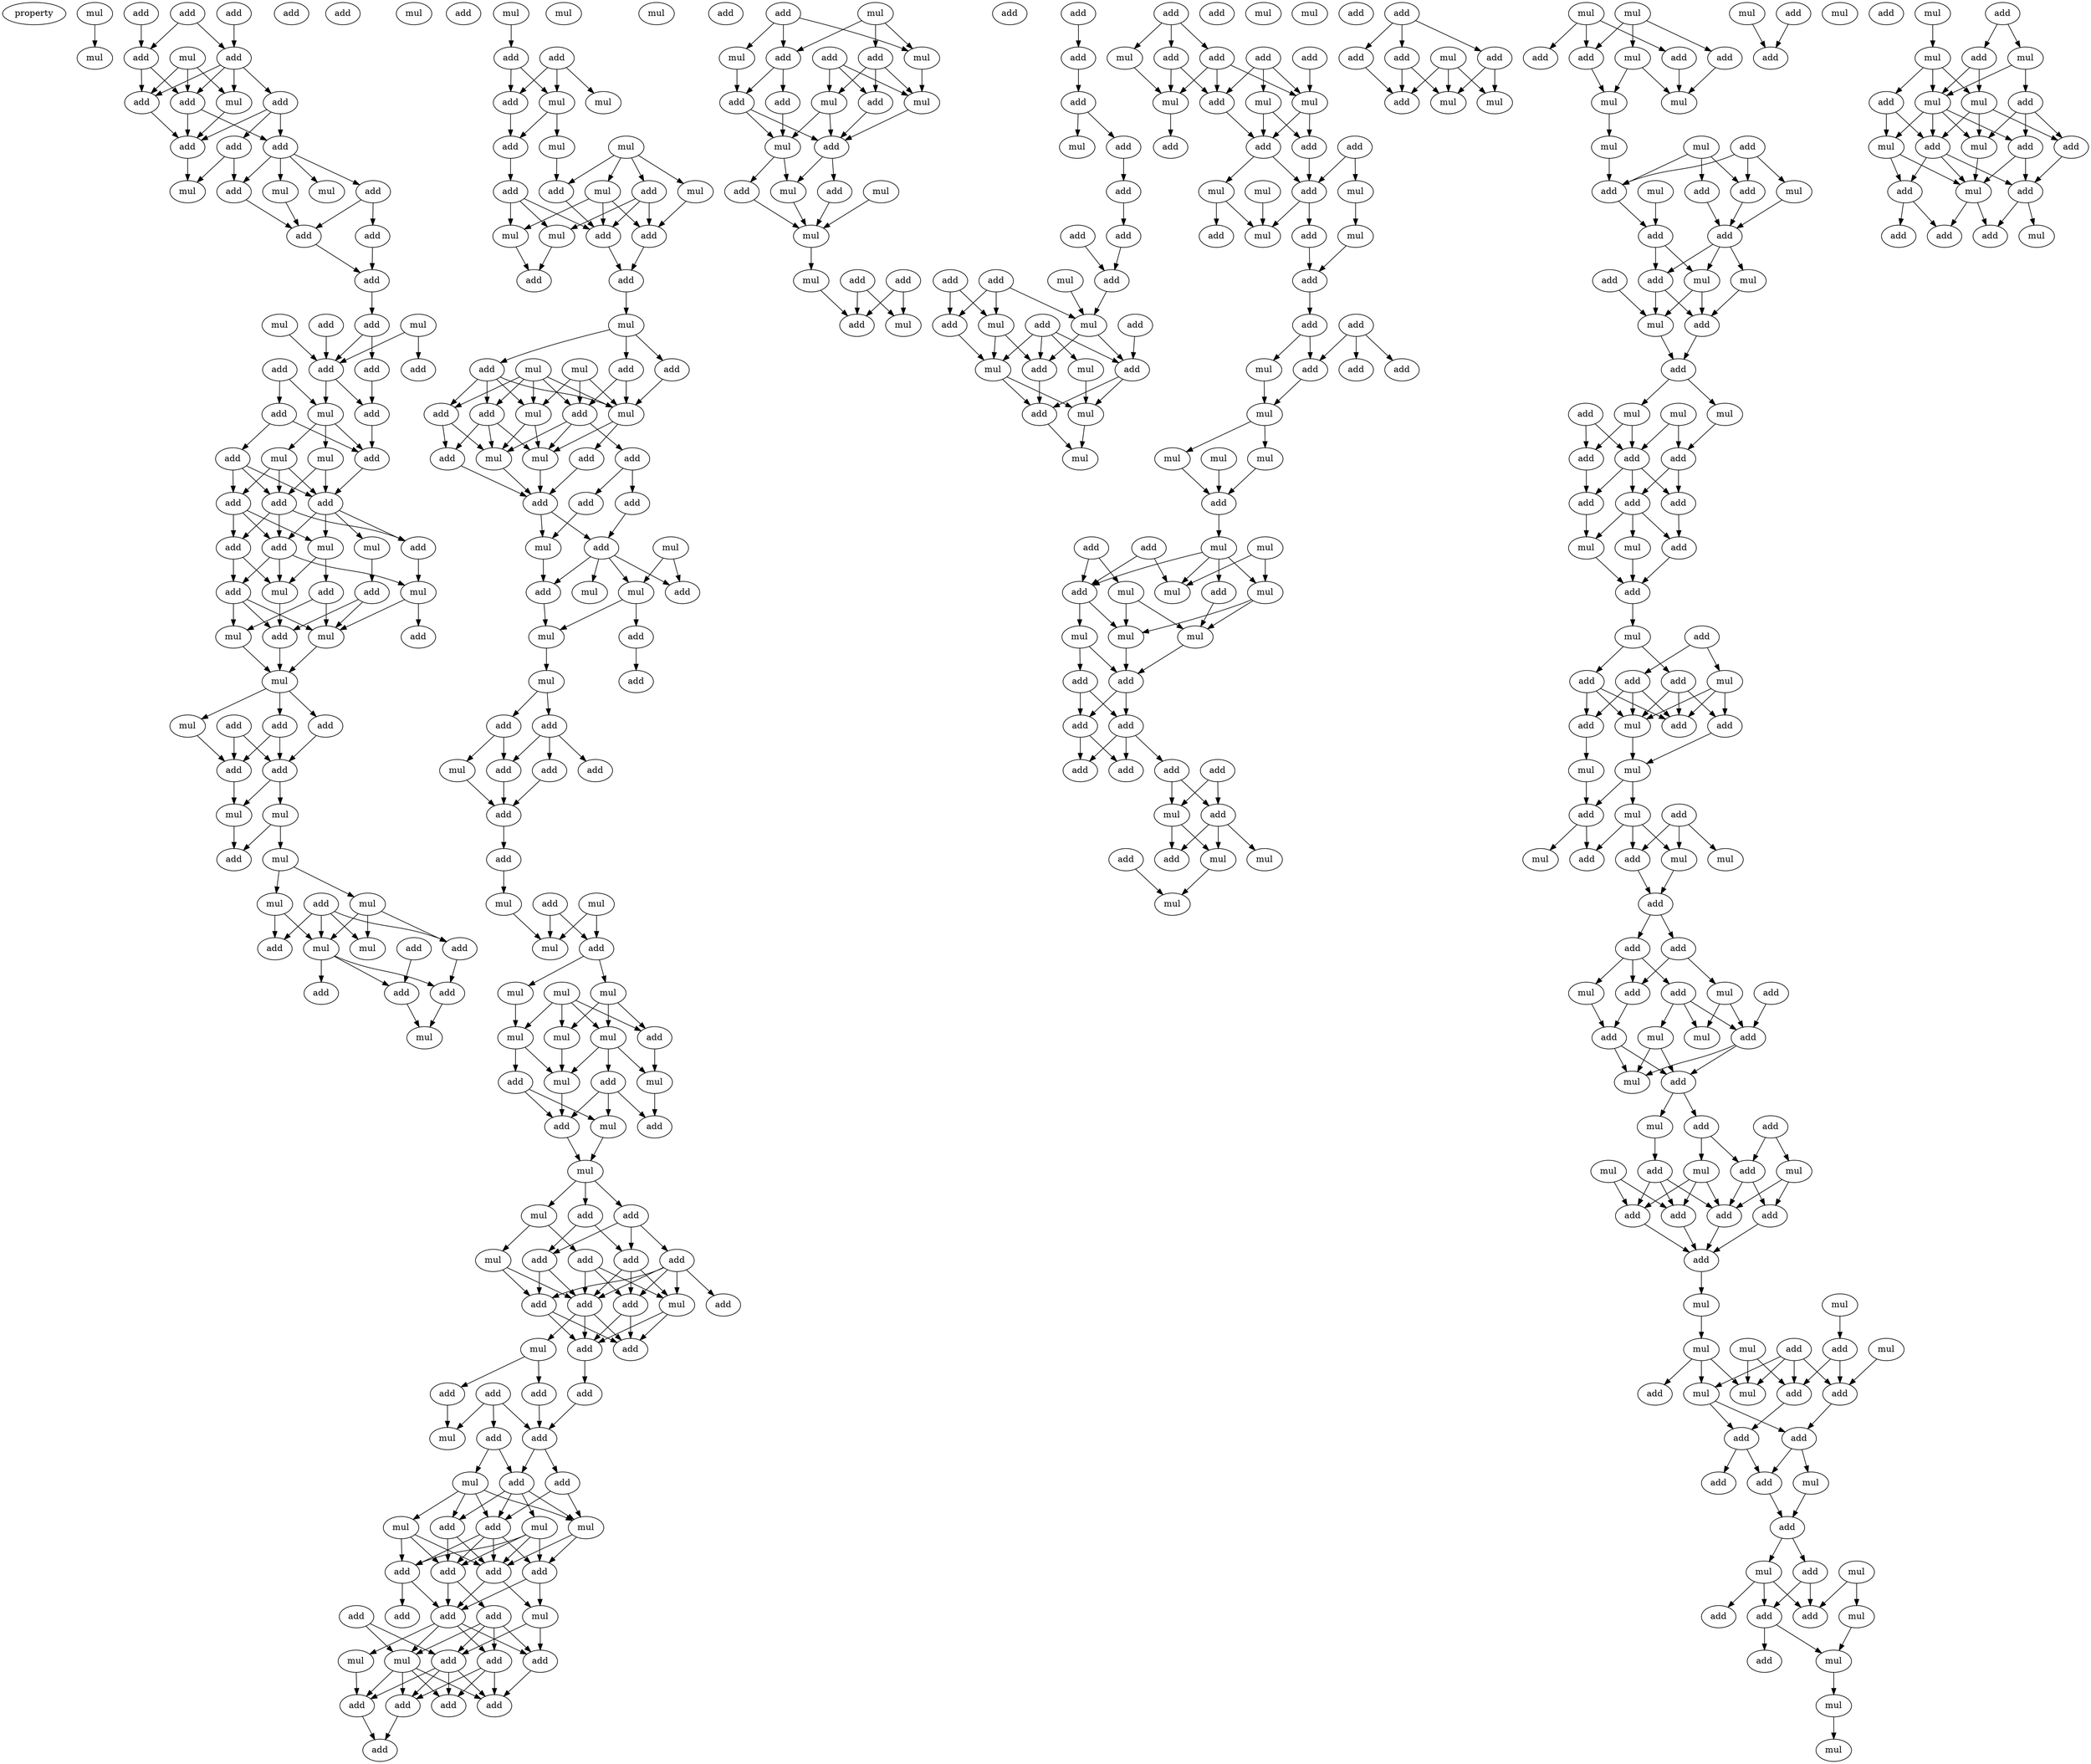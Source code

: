 digraph {
    node [fontcolor=black]
    property [mul=2,lf=1.2]
    0 [ label = mul ];
    1 [ label = add ];
    2 [ label = mul ];
    3 [ label = add ];
    4 [ label = add ];
    5 [ label = add ];
    6 [ label = mul ];
    7 [ label = add ];
    8 [ label = add ];
    9 [ label = add ];
    10 [ label = add ];
    11 [ label = mul ];
    12 [ label = add ];
    13 [ label = add ];
    14 [ label = add ];
    15 [ label = add ];
    16 [ label = mul ];
    17 [ label = add ];
    18 [ label = add ];
    19 [ label = mul ];
    20 [ label = mul ];
    21 [ label = add ];
    22 [ label = add ];
    23 [ label = add ];
    24 [ label = mul ];
    25 [ label = add ];
    26 [ label = add ];
    27 [ label = mul ];
    28 [ label = add ];
    29 [ label = add ];
    30 [ label = add ];
    31 [ label = add ];
    32 [ label = mul ];
    33 [ label = add ];
    34 [ label = add ];
    35 [ label = mul ];
    36 [ label = mul ];
    37 [ label = add ];
    38 [ label = add ];
    39 [ label = add ];
    40 [ label = add ];
    41 [ label = add ];
    42 [ label = mul ];
    43 [ label = mul ];
    44 [ label = add ];
    45 [ label = add ];
    46 [ label = add ];
    47 [ label = mul ];
    48 [ label = mul ];
    49 [ label = add ];
    50 [ label = add ];
    51 [ label = add ];
    52 [ label = mul ];
    53 [ label = mul ];
    54 [ label = add ];
    55 [ label = add ];
    56 [ label = mul ];
    57 [ label = add ];
    58 [ label = add ];
    59 [ label = mul ];
    60 [ label = add ];
    61 [ label = add ];
    62 [ label = add ];
    63 [ label = mul ];
    64 [ label = mul ];
    65 [ label = add ];
    66 [ label = mul ];
    67 [ label = mul ];
    68 [ label = add ];
    69 [ label = mul ];
    70 [ label = mul ];
    71 [ label = add ];
    72 [ label = add ];
    73 [ label = add ];
    74 [ label = mul ];
    75 [ label = add ];
    76 [ label = add ];
    77 [ label = add ];
    78 [ label = mul ];
    79 [ label = add ];
    80 [ label = mul ];
    81 [ label = add ];
    82 [ label = mul ];
    83 [ label = add ];
    84 [ label = add ];
    85 [ label = mul ];
    86 [ label = add ];
    87 [ label = mul ];
    88 [ label = mul ];
    89 [ label = mul ];
    90 [ label = add ];
    91 [ label = add ];
    92 [ label = mul ];
    93 [ label = add ];
    94 [ label = mul ];
    95 [ label = add ];
    96 [ label = mul ];
    97 [ label = add ];
    98 [ label = add ];
    99 [ label = mul ];
    100 [ label = add ];
    101 [ label = add ];
    102 [ label = mul ];
    103 [ label = add ];
    104 [ label = add ];
    105 [ label = add ];
    106 [ label = mul ];
    107 [ label = mul ];
    108 [ label = add ];
    109 [ label = add ];
    110 [ label = add ];
    111 [ label = mul ];
    112 [ label = mul ];
    113 [ label = mul ];
    114 [ label = mul ];
    115 [ label = add ];
    116 [ label = add ];
    117 [ label = add ];
    118 [ label = add ];
    119 [ label = add ];
    120 [ label = add ];
    121 [ label = mul ];
    122 [ label = mul ];
    123 [ label = add ];
    124 [ label = mul ];
    125 [ label = add ];
    126 [ label = add ];
    127 [ label = mul ];
    128 [ label = mul ];
    129 [ label = add ];
    130 [ label = mul ];
    131 [ label = add ];
    132 [ label = mul ];
    133 [ label = mul ];
    134 [ label = add ];
    135 [ label = add ];
    136 [ label = add ];
    137 [ label = add ];
    138 [ label = mul ];
    139 [ label = add ];
    140 [ label = add ];
    141 [ label = add ];
    142 [ label = add ];
    143 [ label = mul ];
    144 [ label = mul ];
    145 [ label = add ];
    146 [ label = mul ];
    147 [ label = add ];
    148 [ label = mul ];
    149 [ label = mul ];
    150 [ label = mul ];
    151 [ label = add ];
    152 [ label = mul ];
    153 [ label = mul ];
    154 [ label = mul ];
    155 [ label = mul ];
    156 [ label = add ];
    157 [ label = mul ];
    158 [ label = add ];
    159 [ label = add ];
    160 [ label = add ];
    161 [ label = mul ];
    162 [ label = mul ];
    163 [ label = add ];
    164 [ label = add ];
    165 [ label = mul ];
    166 [ label = mul ];
    167 [ label = add ];
    168 [ label = add ];
    169 [ label = add ];
    170 [ label = add ];
    171 [ label = add ];
    172 [ label = add ];
    173 [ label = add ];
    174 [ label = add ];
    175 [ label = mul ];
    176 [ label = add ];
    177 [ label = add ];
    178 [ label = mul ];
    179 [ label = add ];
    180 [ label = add ];
    181 [ label = add ];
    182 [ label = add ];
    183 [ label = add ];
    184 [ label = mul ];
    185 [ label = add ];
    186 [ label = mul ];
    187 [ label = add ];
    188 [ label = add ];
    189 [ label = add ];
    190 [ label = add ];
    191 [ label = mul ];
    192 [ label = mul ];
    193 [ label = mul ];
    194 [ label = add ];
    195 [ label = add ];
    196 [ label = add ];
    197 [ label = add ];
    198 [ label = add ];
    199 [ label = add ];
    200 [ label = add ];
    201 [ label = add ];
    202 [ label = mul ];
    203 [ label = add ];
    204 [ label = mul ];
    205 [ label = add ];
    206 [ label = mul ];
    207 [ label = add ];
    208 [ label = add ];
    209 [ label = add ];
    210 [ label = add ];
    211 [ label = add ];
    212 [ label = add ];
    213 [ label = add ];
    214 [ label = mul ];
    215 [ label = mul ];
    216 [ label = mul ];
    217 [ label = add ];
    218 [ label = add ];
    219 [ label = add ];
    220 [ label = add ];
    221 [ label = mul ];
    222 [ label = add ];
    223 [ label = add ];
    224 [ label = mul ];
    225 [ label = add ];
    226 [ label = mul ];
    227 [ label = mul ];
    228 [ label = add ];
    229 [ label = add ];
    230 [ label = add ];
    231 [ label = mul ];
    232 [ label = mul ];
    233 [ label = add ];
    234 [ label = add ];
    235 [ label = add ];
    236 [ label = mul ];
    237 [ label = add ];
    238 [ label = add ];
    239 [ label = mul ];
    240 [ label = add ];
    241 [ label = mul ];
    242 [ label = add ];
    243 [ label = add ];
    244 [ label = add ];
    245 [ label = add ];
    246 [ label = mul ];
    247 [ label = add ];
    248 [ label = add ];
    249 [ label = add ];
    250 [ label = mul ];
    251 [ label = add ];
    252 [ label = add ];
    253 [ label = add ];
    254 [ label = mul ];
    255 [ label = add ];
    256 [ label = mul ];
    257 [ label = add ];
    258 [ label = mul ];
    259 [ label = add ];
    260 [ label = mul ];
    261 [ label = mul ];
    262 [ label = add ];
    263 [ label = add ];
    264 [ label = add ];
    265 [ label = add ];
    266 [ label = add ];
    267 [ label = mul ];
    268 [ label = mul ];
    269 [ label = mul ];
    270 [ label = mul ];
    271 [ label = add ];
    272 [ label = add ];
    273 [ label = add ];
    274 [ label = add ];
    275 [ label = add ];
    276 [ label = add ];
    277 [ label = mul ];
    278 [ label = mul ];
    279 [ label = mul ];
    280 [ label = mul ];
    281 [ label = add ];
    282 [ label = mul ];
    283 [ label = add ];
    284 [ label = add ];
    285 [ label = add ];
    286 [ label = add ];
    287 [ label = add ];
    288 [ label = add ];
    289 [ label = add ];
    290 [ label = add ];
    291 [ label = mul ];
    292 [ label = mul ];
    293 [ label = mul ];
    294 [ label = mul ];
    295 [ label = mul ];
    296 [ label = mul ];
    297 [ label = mul ];
    298 [ label = add ];
    299 [ label = add ];
    300 [ label = mul ];
    301 [ label = add ];
    302 [ label = mul ];
    303 [ label = mul ];
    304 [ label = add ];
    305 [ label = add ];
    306 [ label = mul ];
    307 [ label = mul ];
    308 [ label = mul ];
    309 [ label = mul ];
    310 [ label = mul ];
    311 [ label = add ];
    312 [ label = add ];
    313 [ label = add ];
    314 [ label = add ];
    315 [ label = add ];
    316 [ label = add ];
    317 [ label = add ];
    318 [ label = add ];
    319 [ label = add ];
    320 [ label = mul ];
    321 [ label = add ];
    322 [ label = add ];
    323 [ label = mul ];
    324 [ label = mul ];
    325 [ label = add ];
    326 [ label = mul ];
    327 [ label = add ];
    328 [ label = add ];
    329 [ label = add ];
    330 [ label = mul ];
    331 [ label = add ];
    332 [ label = mul ];
    333 [ label = add ];
    334 [ label = mul ];
    335 [ label = mul ];
    336 [ label = mul ];
    337 [ label = mul ];
    338 [ label = add ];
    339 [ label = add ];
    340 [ label = add ];
    341 [ label = add ];
    342 [ label = mul ];
    343 [ label = mul ];
    344 [ label = mul ];
    345 [ label = mul ];
    346 [ label = add ];
    347 [ label = mul ];
    348 [ label = add ];
    349 [ label = add ];
    350 [ label = mul ];
    351 [ label = add ];
    352 [ label = add ];
    353 [ label = add ];
    354 [ label = mul ];
    355 [ label = add ];
    356 [ label = add ];
    357 [ label = mul ];
    358 [ label = mul ];
    359 [ label = add ];
    360 [ label = add ];
    361 [ label = mul ];
    362 [ label = mul ];
    363 [ label = add ];
    364 [ label = mul ];
    365 [ label = add ];
    366 [ label = add ];
    367 [ label = add ];
    368 [ label = add ];
    369 [ label = add ];
    370 [ label = add ];
    371 [ label = add ];
    372 [ label = mul ];
    373 [ label = mul ];
    374 [ label = add ];
    375 [ label = add ];
    376 [ label = mul ];
    377 [ label = add ];
    378 [ label = add ];
    379 [ label = add ];
    380 [ label = mul ];
    381 [ label = mul ];
    382 [ label = add ];
    383 [ label = add ];
    384 [ label = add ];
    385 [ label = mul ];
    386 [ label = mul ];
    387 [ label = mul ];
    388 [ label = add ];
    389 [ label = add ];
    390 [ label = add ];
    391 [ label = mul ];
    392 [ label = add ];
    393 [ label = mul ];
    394 [ label = mul ];
    395 [ label = add ];
    396 [ label = add ];
    397 [ label = add ];
    398 [ label = add ];
    399 [ label = mul ];
    400 [ label = mul ];
    401 [ label = add ];
    402 [ label = add ];
    403 [ label = add ];
    404 [ label = mul ];
    405 [ label = add ];
    406 [ label = mul ];
    407 [ label = add ];
    408 [ label = mul ];
    409 [ label = mul ];
    410 [ label = add ];
    411 [ label = add ];
    412 [ label = mul ];
    413 [ label = mul ];
    414 [ label = add ];
    415 [ label = add ];
    416 [ label = mul ];
    417 [ label = add ];
    418 [ label = add ];
    419 [ label = add ];
    420 [ label = add ];
    421 [ label = add ];
    422 [ label = mul ];
    423 [ label = mul ];
    424 [ label = add ];
    425 [ label = mul ];
    426 [ label = mul ];
    427 [ label = add ];
    428 [ label = mul ];
    429 [ label = add ];
    430 [ label = add ];
    431 [ label = add ];
    432 [ label = mul ];
    433 [ label = mul ];
    434 [ label = add ];
    435 [ label = add ];
    436 [ label = add ];
    437 [ label = add ];
    438 [ label = mul ];
    439 [ label = add ];
    440 [ label = mul ];
    441 [ label = mul ];
    442 [ label = add ];
    443 [ label = add ];
    444 [ label = mul ];
    445 [ label = add ];
    446 [ label = add ];
    447 [ label = add ];
    448 [ label = mul ];
    449 [ label = mul ];
    450 [ label = mul ];
    451 [ label = mul ];
    452 [ label = add ];
    453 [ label = mul ];
    454 [ label = add ];
    455 [ label = add ];
    456 [ label = add ];
    457 [ label = mul ];
    458 [ label = mul ];
    459 [ label = mul ];
    460 [ label = add ];
    461 [ label = add ];
    462 [ label = mul ];
    463 [ label = add ];
    464 [ label = mul ];
    465 [ label = mul ];
    466 [ label = add ];
    467 [ label = add ];
    468 [ label = add ];
    469 [ label = mul ];
    470 [ label = add ];
    471 [ label = mul ];
    472 [ label = add ];
    473 [ label = add ];
    474 [ label = add ];
    475 [ label = mul ];
    476 [ label = add ];
    0 -> 2 [ name = 0 ];
    1 -> 7 [ name = 1 ];
    1 -> 8 [ name = 2 ];
    4 -> 7 [ name = 3 ];
    5 -> 8 [ name = 4 ];
    6 -> 10 [ name = 5 ];
    6 -> 11 [ name = 6 ];
    6 -> 12 [ name = 7 ];
    7 -> 9 [ name = 8 ];
    7 -> 10 [ name = 9 ];
    7 -> 11 [ name = 10 ];
    7 -> 12 [ name = 11 ];
    8 -> 10 [ name = 12 ];
    8 -> 12 [ name = 13 ];
    9 -> 13 [ name = 14 ];
    9 -> 14 [ name = 15 ];
    9 -> 15 [ name = 16 ];
    10 -> 14 [ name = 17 ];
    10 -> 15 [ name = 18 ];
    11 -> 15 [ name = 19 ];
    12 -> 15 [ name = 20 ];
    13 -> 18 [ name = 21 ];
    13 -> 19 [ name = 22 ];
    14 -> 16 [ name = 23 ];
    14 -> 17 [ name = 24 ];
    14 -> 18 [ name = 25 ];
    14 -> 20 [ name = 26 ];
    15 -> 19 [ name = 27 ];
    16 -> 21 [ name = 28 ];
    17 -> 21 [ name = 29 ];
    17 -> 22 [ name = 30 ];
    18 -> 21 [ name = 31 ];
    21 -> 23 [ name = 32 ];
    22 -> 23 [ name = 33 ];
    23 -> 25 [ name = 34 ];
    24 -> 28 [ name = 35 ];
    25 -> 28 [ name = 36 ];
    25 -> 29 [ name = 37 ];
    26 -> 28 [ name = 38 ];
    27 -> 28 [ name = 39 ];
    27 -> 30 [ name = 40 ];
    28 -> 32 [ name = 41 ];
    28 -> 34 [ name = 42 ];
    29 -> 34 [ name = 43 ];
    31 -> 32 [ name = 44 ];
    31 -> 33 [ name = 45 ];
    32 -> 35 [ name = 46 ];
    32 -> 36 [ name = 47 ];
    32 -> 38 [ name = 48 ];
    33 -> 37 [ name = 49 ];
    33 -> 38 [ name = 50 ];
    34 -> 38 [ name = 51 ];
    35 -> 39 [ name = 52 ];
    35 -> 40 [ name = 53 ];
    35 -> 41 [ name = 54 ];
    36 -> 39 [ name = 55 ];
    36 -> 41 [ name = 56 ];
    37 -> 39 [ name = 57 ];
    37 -> 40 [ name = 58 ];
    37 -> 41 [ name = 59 ];
    38 -> 39 [ name = 60 ];
    39 -> 42 [ name = 61 ];
    39 -> 43 [ name = 62 ];
    39 -> 44 [ name = 63 ];
    39 -> 46 [ name = 64 ];
    40 -> 43 [ name = 65 ];
    40 -> 45 [ name = 66 ];
    40 -> 46 [ name = 67 ];
    41 -> 44 [ name = 68 ];
    41 -> 45 [ name = 69 ];
    41 -> 46 [ name = 70 ];
    42 -> 50 [ name = 71 ];
    43 -> 47 [ name = 72 ];
    43 -> 51 [ name = 73 ];
    44 -> 48 [ name = 74 ];
    45 -> 47 [ name = 75 ];
    45 -> 49 [ name = 76 ];
    46 -> 47 [ name = 77 ];
    46 -> 48 [ name = 78 ];
    46 -> 49 [ name = 79 ];
    47 -> 54 [ name = 80 ];
    48 -> 53 [ name = 81 ];
    48 -> 55 [ name = 82 ];
    49 -> 52 [ name = 83 ];
    49 -> 53 [ name = 84 ];
    49 -> 54 [ name = 85 ];
    50 -> 53 [ name = 86 ];
    50 -> 54 [ name = 87 ];
    51 -> 52 [ name = 88 ];
    51 -> 53 [ name = 89 ];
    52 -> 56 [ name = 90 ];
    53 -> 56 [ name = 91 ];
    54 -> 56 [ name = 92 ];
    56 -> 57 [ name = 93 ];
    56 -> 58 [ name = 94 ];
    56 -> 59 [ name = 95 ];
    57 -> 62 [ name = 96 ];
    58 -> 61 [ name = 97 ];
    58 -> 62 [ name = 98 ];
    59 -> 61 [ name = 99 ];
    60 -> 61 [ name = 100 ];
    60 -> 62 [ name = 101 ];
    61 -> 64 [ name = 102 ];
    62 -> 63 [ name = 103 ];
    62 -> 64 [ name = 104 ];
    63 -> 65 [ name = 105 ];
    63 -> 66 [ name = 106 ];
    64 -> 65 [ name = 107 ];
    66 -> 67 [ name = 108 ];
    66 -> 69 [ name = 109 ];
    67 -> 70 [ name = 110 ];
    67 -> 73 [ name = 111 ];
    67 -> 74 [ name = 112 ];
    68 -> 70 [ name = 113 ];
    68 -> 71 [ name = 114 ];
    68 -> 73 [ name = 115 ];
    68 -> 74 [ name = 116 ];
    69 -> 70 [ name = 117 ];
    69 -> 71 [ name = 118 ];
    70 -> 75 [ name = 119 ];
    70 -> 76 [ name = 120 ];
    70 -> 77 [ name = 121 ];
    72 -> 76 [ name = 122 ];
    73 -> 75 [ name = 123 ];
    75 -> 78 [ name = 124 ];
    76 -> 78 [ name = 125 ];
    82 -> 84 [ name = 126 ];
    83 -> 85 [ name = 127 ];
    83 -> 86 [ name = 128 ];
    83 -> 87 [ name = 129 ];
    84 -> 86 [ name = 130 ];
    84 -> 87 [ name = 131 ];
    86 -> 90 [ name = 132 ];
    87 -> 88 [ name = 133 ];
    87 -> 90 [ name = 134 ];
    88 -> 95 [ name = 135 ];
    89 -> 91 [ name = 136 ];
    89 -> 92 [ name = 137 ];
    89 -> 94 [ name = 138 ];
    89 -> 95 [ name = 139 ];
    90 -> 93 [ name = 140 ];
    91 -> 97 [ name = 141 ];
    91 -> 98 [ name = 142 ];
    91 -> 99 [ name = 143 ];
    92 -> 96 [ name = 144 ];
    92 -> 97 [ name = 145 ];
    92 -> 98 [ name = 146 ];
    93 -> 96 [ name = 147 ];
    93 -> 97 [ name = 148 ];
    93 -> 99 [ name = 149 ];
    94 -> 98 [ name = 150 ];
    95 -> 97 [ name = 151 ];
    96 -> 101 [ name = 152 ];
    97 -> 100 [ name = 153 ];
    98 -> 100 [ name = 154 ];
    99 -> 101 [ name = 155 ];
    100 -> 102 [ name = 156 ];
    102 -> 103 [ name = 157 ];
    102 -> 104 [ name = 158 ];
    102 -> 105 [ name = 159 ];
    103 -> 110 [ name = 160 ];
    103 -> 111 [ name = 161 ];
    104 -> 108 [ name = 162 ];
    104 -> 109 [ name = 163 ];
    104 -> 111 [ name = 164 ];
    104 -> 112 [ name = 165 ];
    105 -> 111 [ name = 166 ];
    106 -> 110 [ name = 167 ];
    106 -> 111 [ name = 168 ];
    106 -> 112 [ name = 169 ];
    107 -> 108 [ name = 170 ];
    107 -> 109 [ name = 171 ];
    107 -> 110 [ name = 172 ];
    107 -> 111 [ name = 173 ];
    107 -> 112 [ name = 174 ];
    108 -> 113 [ name = 175 ];
    108 -> 114 [ name = 176 ];
    108 -> 115 [ name = 177 ];
    109 -> 114 [ name = 178 ];
    109 -> 115 [ name = 179 ];
    110 -> 113 [ name = 180 ];
    110 -> 114 [ name = 181 ];
    110 -> 116 [ name = 182 ];
    111 -> 113 [ name = 183 ];
    111 -> 117 [ name = 184 ];
    112 -> 113 [ name = 185 ];
    112 -> 114 [ name = 186 ];
    113 -> 119 [ name = 187 ];
    114 -> 119 [ name = 188 ];
    115 -> 119 [ name = 189 ];
    116 -> 118 [ name = 190 ];
    116 -> 120 [ name = 191 ];
    117 -> 119 [ name = 192 ];
    118 -> 122 [ name = 193 ];
    119 -> 122 [ name = 194 ];
    119 -> 123 [ name = 195 ];
    120 -> 123 [ name = 196 ];
    121 -> 126 [ name = 197 ];
    121 -> 128 [ name = 198 ];
    122 -> 125 [ name = 199 ];
    123 -> 124 [ name = 200 ];
    123 -> 125 [ name = 201 ];
    123 -> 126 [ name = 202 ];
    123 -> 128 [ name = 203 ];
    125 -> 130 [ name = 204 ];
    128 -> 129 [ name = 205 ];
    128 -> 130 [ name = 206 ];
    129 -> 131 [ name = 207 ];
    130 -> 132 [ name = 208 ];
    132 -> 134 [ name = 209 ];
    132 -> 135 [ name = 210 ];
    134 -> 138 [ name = 211 ];
    134 -> 140 [ name = 212 ];
    135 -> 136 [ name = 213 ];
    135 -> 137 [ name = 214 ];
    135 -> 140 [ name = 215 ];
    136 -> 141 [ name = 216 ];
    138 -> 141 [ name = 217 ];
    140 -> 141 [ name = 218 ];
    141 -> 142 [ name = 219 ];
    142 -> 143 [ name = 220 ];
    143 -> 146 [ name = 221 ];
    144 -> 146 [ name = 222 ];
    144 -> 147 [ name = 223 ];
    145 -> 146 [ name = 224 ];
    145 -> 147 [ name = 225 ];
    147 -> 148 [ name = 226 ];
    147 -> 150 [ name = 227 ];
    148 -> 151 [ name = 228 ];
    148 -> 153 [ name = 229 ];
    148 -> 154 [ name = 230 ];
    149 -> 151 [ name = 231 ];
    149 -> 152 [ name = 232 ];
    149 -> 153 [ name = 233 ];
    149 -> 154 [ name = 234 ];
    150 -> 152 [ name = 235 ];
    151 -> 155 [ name = 236 ];
    152 -> 156 [ name = 237 ];
    152 -> 157 [ name = 238 ];
    153 -> 157 [ name = 239 ];
    154 -> 155 [ name = 240 ];
    154 -> 157 [ name = 241 ];
    154 -> 158 [ name = 242 ];
    155 -> 160 [ name = 243 ];
    156 -> 159 [ name = 244 ];
    156 -> 161 [ name = 245 ];
    157 -> 159 [ name = 246 ];
    158 -> 159 [ name = 247 ];
    158 -> 160 [ name = 248 ];
    158 -> 161 [ name = 249 ];
    159 -> 162 [ name = 250 ];
    161 -> 162 [ name = 251 ];
    162 -> 163 [ name = 252 ];
    162 -> 164 [ name = 253 ];
    162 -> 165 [ name = 254 ];
    163 -> 167 [ name = 255 ];
    163 -> 169 [ name = 256 ];
    163 -> 170 [ name = 257 ];
    164 -> 169 [ name = 258 ];
    164 -> 170 [ name = 259 ];
    165 -> 166 [ name = 260 ];
    165 -> 168 [ name = 261 ];
    166 -> 171 [ name = 262 ];
    166 -> 174 [ name = 263 ];
    167 -> 171 [ name = 264 ];
    167 -> 172 [ name = 265 ];
    167 -> 173 [ name = 266 ];
    167 -> 174 [ name = 267 ];
    167 -> 175 [ name = 268 ];
    168 -> 173 [ name = 269 ];
    168 -> 174 [ name = 270 ];
    168 -> 175 [ name = 271 ];
    169 -> 173 [ name = 272 ];
    169 -> 174 [ name = 273 ];
    169 -> 175 [ name = 274 ];
    170 -> 171 [ name = 275 ];
    170 -> 174 [ name = 276 ];
    171 -> 176 [ name = 277 ];
    171 -> 177 [ name = 278 ];
    173 -> 176 [ name = 279 ];
    173 -> 177 [ name = 280 ];
    174 -> 176 [ name = 281 ];
    174 -> 177 [ name = 282 ];
    174 -> 178 [ name = 283 ];
    175 -> 176 [ name = 284 ];
    175 -> 177 [ name = 285 ];
    176 -> 182 [ name = 286 ];
    178 -> 179 [ name = 287 ];
    178 -> 181 [ name = 288 ];
    179 -> 183 [ name = 289 ];
    180 -> 183 [ name = 290 ];
    180 -> 184 [ name = 291 ];
    180 -> 185 [ name = 292 ];
    181 -> 184 [ name = 293 ];
    182 -> 183 [ name = 294 ];
    183 -> 187 [ name = 295 ];
    183 -> 188 [ name = 296 ];
    185 -> 186 [ name = 297 ];
    185 -> 187 [ name = 298 ];
    186 -> 189 [ name = 299 ];
    186 -> 190 [ name = 300 ];
    186 -> 192 [ name = 301 ];
    186 -> 193 [ name = 302 ];
    187 -> 189 [ name = 303 ];
    187 -> 190 [ name = 304 ];
    187 -> 191 [ name = 305 ];
    187 -> 193 [ name = 306 ];
    188 -> 190 [ name = 307 ];
    188 -> 193 [ name = 308 ];
    189 -> 194 [ name = 309 ];
    189 -> 195 [ name = 310 ];
    190 -> 194 [ name = 311 ];
    190 -> 195 [ name = 312 ];
    190 -> 196 [ name = 313 ];
    190 -> 197 [ name = 314 ];
    191 -> 194 [ name = 315 ];
    191 -> 195 [ name = 316 ];
    191 -> 196 [ name = 317 ];
    191 -> 197 [ name = 318 ];
    192 -> 194 [ name = 319 ];
    192 -> 195 [ name = 320 ];
    192 -> 197 [ name = 321 ];
    193 -> 195 [ name = 322 ];
    193 -> 196 [ name = 323 ];
    194 -> 199 [ name = 324 ];
    194 -> 200 [ name = 325 ];
    195 -> 199 [ name = 326 ];
    195 -> 202 [ name = 327 ];
    196 -> 199 [ name = 328 ];
    196 -> 202 [ name = 329 ];
    197 -> 199 [ name = 330 ];
    197 -> 201 [ name = 331 ];
    198 -> 204 [ name = 332 ];
    198 -> 207 [ name = 333 ];
    199 -> 203 [ name = 334 ];
    199 -> 204 [ name = 335 ];
    199 -> 205 [ name = 336 ];
    199 -> 206 [ name = 337 ];
    200 -> 203 [ name = 338 ];
    200 -> 204 [ name = 339 ];
    200 -> 205 [ name = 340 ];
    200 -> 207 [ name = 341 ];
    202 -> 203 [ name = 342 ];
    202 -> 207 [ name = 343 ];
    203 -> 209 [ name = 344 ];
    204 -> 208 [ name = 345 ];
    204 -> 209 [ name = 346 ];
    204 -> 210 [ name = 347 ];
    204 -> 211 [ name = 348 ];
    205 -> 208 [ name = 349 ];
    205 -> 209 [ name = 350 ];
    205 -> 211 [ name = 351 ];
    206 -> 210 [ name = 352 ];
    207 -> 208 [ name = 353 ];
    207 -> 209 [ name = 354 ];
    207 -> 210 [ name = 355 ];
    207 -> 211 [ name = 356 ];
    208 -> 212 [ name = 357 ];
    210 -> 212 [ name = 358 ];
    213 -> 215 [ name = 359 ];
    213 -> 216 [ name = 360 ];
    213 -> 219 [ name = 361 ];
    214 -> 215 [ name = 362 ];
    214 -> 217 [ name = 363 ];
    214 -> 219 [ name = 364 ];
    215 -> 224 [ name = 365 ];
    216 -> 220 [ name = 366 ];
    217 -> 221 [ name = 367 ];
    217 -> 223 [ name = 368 ];
    217 -> 224 [ name = 369 ];
    218 -> 221 [ name = 370 ];
    218 -> 223 [ name = 371 ];
    218 -> 224 [ name = 372 ];
    219 -> 220 [ name = 373 ];
    219 -> 222 [ name = 374 ];
    220 -> 225 [ name = 375 ];
    220 -> 226 [ name = 376 ];
    221 -> 225 [ name = 377 ];
    221 -> 226 [ name = 378 ];
    222 -> 226 [ name = 379 ];
    223 -> 225 [ name = 380 ];
    224 -> 225 [ name = 381 ];
    225 -> 227 [ name = 382 ];
    225 -> 229 [ name = 383 ];
    226 -> 227 [ name = 384 ];
    226 -> 228 [ name = 385 ];
    227 -> 232 [ name = 386 ];
    228 -> 232 [ name = 387 ];
    229 -> 232 [ name = 388 ];
    231 -> 232 [ name = 389 ];
    232 -> 236 [ name = 390 ];
    233 -> 237 [ name = 391 ];
    233 -> 239 [ name = 392 ];
    234 -> 237 [ name = 393 ];
    234 -> 239 [ name = 394 ];
    235 -> 238 [ name = 395 ];
    236 -> 237 [ name = 396 ];
    238 -> 240 [ name = 397 ];
    240 -> 241 [ name = 398 ];
    240 -> 242 [ name = 399 ];
    242 -> 243 [ name = 400 ];
    243 -> 245 [ name = 401 ];
    244 -> 247 [ name = 402 ];
    245 -> 247 [ name = 403 ];
    246 -> 254 [ name = 404 ];
    247 -> 254 [ name = 405 ];
    248 -> 250 [ name = 406 ];
    248 -> 252 [ name = 407 ];
    249 -> 250 [ name = 408 ];
    249 -> 252 [ name = 409 ];
    249 -> 254 [ name = 410 ];
    250 -> 256 [ name = 411 ];
    250 -> 257 [ name = 412 ];
    251 -> 255 [ name = 413 ];
    251 -> 256 [ name = 414 ];
    251 -> 257 [ name = 415 ];
    251 -> 258 [ name = 416 ];
    252 -> 256 [ name = 417 ];
    253 -> 255 [ name = 418 ];
    254 -> 255 [ name = 419 ];
    254 -> 257 [ name = 420 ];
    255 -> 259 [ name = 421 ];
    255 -> 260 [ name = 422 ];
    256 -> 259 [ name = 423 ];
    256 -> 260 [ name = 424 ];
    257 -> 259 [ name = 425 ];
    258 -> 260 [ name = 426 ];
    259 -> 261 [ name = 427 ];
    260 -> 261 [ name = 428 ];
    262 -> 263 [ name = 429 ];
    262 -> 265 [ name = 430 ];
    262 -> 267 [ name = 431 ];
    263 -> 268 [ name = 432 ];
    263 -> 271 [ name = 433 ];
    264 -> 270 [ name = 434 ];
    265 -> 268 [ name = 435 ];
    265 -> 270 [ name = 436 ];
    265 -> 271 [ name = 437 ];
    266 -> 269 [ name = 438 ];
    266 -> 270 [ name = 439 ];
    266 -> 271 [ name = 440 ];
    267 -> 268 [ name = 441 ];
    268 -> 272 [ name = 442 ];
    269 -> 274 [ name = 443 ];
    269 -> 275 [ name = 444 ];
    270 -> 274 [ name = 445 ];
    270 -> 275 [ name = 446 ];
    271 -> 274 [ name = 447 ];
    273 -> 276 [ name = 448 ];
    273 -> 279 [ name = 449 ];
    274 -> 276 [ name = 450 ];
    274 -> 277 [ name = 451 ];
    275 -> 276 [ name = 452 ];
    276 -> 282 [ name = 453 ];
    276 -> 283 [ name = 454 ];
    277 -> 281 [ name = 455 ];
    277 -> 282 [ name = 456 ];
    278 -> 282 [ name = 457 ];
    279 -> 280 [ name = 458 ];
    280 -> 284 [ name = 459 ];
    283 -> 284 [ name = 460 ];
    284 -> 285 [ name = 461 ];
    285 -> 287 [ name = 462 ];
    285 -> 291 [ name = 463 ];
    286 -> 287 [ name = 464 ];
    286 -> 288 [ name = 465 ];
    286 -> 290 [ name = 466 ];
    287 -> 292 [ name = 467 ];
    291 -> 292 [ name = 468 ];
    292 -> 293 [ name = 469 ];
    292 -> 295 [ name = 470 ];
    293 -> 298 [ name = 471 ];
    294 -> 298 [ name = 472 ];
    295 -> 298 [ name = 473 ];
    298 -> 300 [ name = 474 ];
    299 -> 304 [ name = 475 ];
    299 -> 306 [ name = 476 ];
    300 -> 304 [ name = 477 ];
    300 -> 305 [ name = 478 ];
    300 -> 306 [ name = 479 ];
    300 -> 307 [ name = 480 ];
    301 -> 303 [ name = 481 ];
    301 -> 304 [ name = 482 ];
    302 -> 306 [ name = 483 ];
    302 -> 307 [ name = 484 ];
    303 -> 308 [ name = 485 ];
    303 -> 309 [ name = 486 ];
    304 -> 308 [ name = 487 ];
    304 -> 310 [ name = 488 ];
    305 -> 309 [ name = 489 ];
    307 -> 308 [ name = 490 ];
    307 -> 309 [ name = 491 ];
    308 -> 313 [ name = 492 ];
    309 -> 313 [ name = 493 ];
    310 -> 311 [ name = 494 ];
    310 -> 313 [ name = 495 ];
    311 -> 314 [ name = 496 ];
    311 -> 315 [ name = 497 ];
    313 -> 314 [ name = 498 ];
    313 -> 315 [ name = 499 ];
    314 -> 317 [ name = 500 ];
    314 -> 319 [ name = 501 ];
    315 -> 316 [ name = 502 ];
    315 -> 317 [ name = 503 ];
    315 -> 319 [ name = 504 ];
    316 -> 320 [ name = 505 ];
    316 -> 321 [ name = 506 ];
    318 -> 320 [ name = 507 ];
    318 -> 321 [ name = 508 ];
    320 -> 324 [ name = 509 ];
    320 -> 325 [ name = 510 ];
    321 -> 323 [ name = 511 ];
    321 -> 324 [ name = 512 ];
    321 -> 325 [ name = 513 ];
    322 -> 326 [ name = 514 ];
    324 -> 326 [ name = 515 ];
    327 -> 328 [ name = 516 ];
    327 -> 329 [ name = 517 ];
    327 -> 331 [ name = 518 ];
    328 -> 332 [ name = 519 ];
    328 -> 334 [ name = 520 ];
    329 -> 333 [ name = 521 ];
    329 -> 334 [ name = 522 ];
    330 -> 332 [ name = 523 ];
    330 -> 333 [ name = 524 ];
    330 -> 334 [ name = 525 ];
    331 -> 333 [ name = 526 ];
    335 -> 338 [ name = 527 ];
    335 -> 340 [ name = 528 ];
    335 -> 341 [ name = 529 ];
    336 -> 337 [ name = 530 ];
    336 -> 338 [ name = 531 ];
    336 -> 339 [ name = 532 ];
    337 -> 342 [ name = 533 ];
    337 -> 343 [ name = 534 ];
    338 -> 343 [ name = 535 ];
    339 -> 342 [ name = 536 ];
    340 -> 342 [ name = 537 ];
    343 -> 344 [ name = 538 ];
    344 -> 348 [ name = 539 ];
    345 -> 348 [ name = 540 ];
    345 -> 349 [ name = 541 ];
    345 -> 351 [ name = 542 ];
    346 -> 347 [ name = 543 ];
    346 -> 348 [ name = 544 ];
    346 -> 349 [ name = 545 ];
    347 -> 353 [ name = 546 ];
    348 -> 352 [ name = 547 ];
    349 -> 353 [ name = 548 ];
    350 -> 352 [ name = 549 ];
    351 -> 353 [ name = 550 ];
    352 -> 354 [ name = 551 ];
    352 -> 356 [ name = 552 ];
    353 -> 354 [ name = 553 ];
    353 -> 356 [ name = 554 ];
    353 -> 357 [ name = 555 ];
    354 -> 358 [ name = 556 ];
    354 -> 359 [ name = 557 ];
    355 -> 358 [ name = 558 ];
    356 -> 358 [ name = 559 ];
    356 -> 359 [ name = 560 ];
    357 -> 359 [ name = 561 ];
    358 -> 360 [ name = 562 ];
    359 -> 360 [ name = 563 ];
    360 -> 361 [ name = 564 ];
    360 -> 364 [ name = 565 ];
    361 -> 365 [ name = 566 ];
    361 -> 366 [ name = 567 ];
    362 -> 366 [ name = 568 ];
    362 -> 367 [ name = 569 ];
    363 -> 365 [ name = 570 ];
    363 -> 366 [ name = 571 ];
    364 -> 367 [ name = 572 ];
    365 -> 368 [ name = 573 ];
    366 -> 368 [ name = 574 ];
    366 -> 369 [ name = 575 ];
    366 -> 370 [ name = 576 ];
    367 -> 369 [ name = 577 ];
    367 -> 370 [ name = 578 ];
    368 -> 372 [ name = 579 ];
    369 -> 371 [ name = 580 ];
    370 -> 371 [ name = 581 ];
    370 -> 372 [ name = 582 ];
    370 -> 373 [ name = 583 ];
    371 -> 374 [ name = 584 ];
    372 -> 374 [ name = 585 ];
    373 -> 374 [ name = 586 ];
    374 -> 376 [ name = 587 ];
    375 -> 377 [ name = 588 ];
    375 -> 380 [ name = 589 ];
    376 -> 378 [ name = 590 ];
    376 -> 379 [ name = 591 ];
    377 -> 381 [ name = 592 ];
    377 -> 382 [ name = 593 ];
    377 -> 383 [ name = 594 ];
    378 -> 381 [ name = 595 ];
    378 -> 383 [ name = 596 ];
    378 -> 384 [ name = 597 ];
    379 -> 381 [ name = 598 ];
    379 -> 382 [ name = 599 ];
    379 -> 383 [ name = 600 ];
    380 -> 381 [ name = 601 ];
    380 -> 383 [ name = 602 ];
    380 -> 384 [ name = 603 ];
    381 -> 385 [ name = 604 ];
    382 -> 386 [ name = 605 ];
    384 -> 385 [ name = 606 ];
    385 -> 387 [ name = 607 ];
    385 -> 389 [ name = 608 ];
    386 -> 389 [ name = 609 ];
    387 -> 390 [ name = 610 ];
    387 -> 392 [ name = 611 ];
    387 -> 394 [ name = 612 ];
    388 -> 390 [ name = 613 ];
    388 -> 391 [ name = 614 ];
    388 -> 394 [ name = 615 ];
    389 -> 392 [ name = 616 ];
    389 -> 393 [ name = 617 ];
    390 -> 395 [ name = 618 ];
    394 -> 395 [ name = 619 ];
    395 -> 396 [ name = 620 ];
    395 -> 397 [ name = 621 ];
    396 -> 400 [ name = 622 ];
    396 -> 401 [ name = 623 ];
    396 -> 402 [ name = 624 ];
    397 -> 399 [ name = 625 ];
    397 -> 401 [ name = 626 ];
    398 -> 403 [ name = 627 ];
    399 -> 403 [ name = 628 ];
    399 -> 404 [ name = 629 ];
    400 -> 405 [ name = 630 ];
    401 -> 405 [ name = 631 ];
    402 -> 403 [ name = 632 ];
    402 -> 404 [ name = 633 ];
    402 -> 406 [ name = 634 ];
    403 -> 407 [ name = 635 ];
    403 -> 408 [ name = 636 ];
    405 -> 407 [ name = 637 ];
    405 -> 408 [ name = 638 ];
    406 -> 407 [ name = 639 ];
    406 -> 408 [ name = 640 ];
    407 -> 409 [ name = 641 ];
    407 -> 410 [ name = 642 ];
    409 -> 415 [ name = 643 ];
    410 -> 412 [ name = 644 ];
    410 -> 414 [ name = 645 ];
    411 -> 414 [ name = 646 ];
    411 -> 416 [ name = 647 ];
    412 -> 417 [ name = 648 ];
    412 -> 419 [ name = 649 ];
    412 -> 420 [ name = 650 ];
    413 -> 417 [ name = 651 ];
    413 -> 420 [ name = 652 ];
    414 -> 418 [ name = 653 ];
    414 -> 419 [ name = 654 ];
    415 -> 417 [ name = 655 ];
    415 -> 419 [ name = 656 ];
    415 -> 420 [ name = 657 ];
    416 -> 418 [ name = 658 ];
    416 -> 419 [ name = 659 ];
    417 -> 421 [ name = 660 ];
    418 -> 421 [ name = 661 ];
    419 -> 421 [ name = 662 ];
    420 -> 421 [ name = 663 ];
    421 -> 423 [ name = 664 ];
    422 -> 424 [ name = 665 ];
    423 -> 426 [ name = 666 ];
    424 -> 430 [ name = 667 ];
    424 -> 431 [ name = 668 ];
    425 -> 430 [ name = 669 ];
    425 -> 432 [ name = 670 ];
    426 -> 429 [ name = 671 ];
    426 -> 432 [ name = 672 ];
    426 -> 433 [ name = 673 ];
    427 -> 430 [ name = 674 ];
    427 -> 431 [ name = 675 ];
    427 -> 432 [ name = 676 ];
    427 -> 433 [ name = 677 ];
    428 -> 431 [ name = 678 ];
    430 -> 434 [ name = 679 ];
    431 -> 435 [ name = 680 ];
    433 -> 434 [ name = 681 ];
    433 -> 435 [ name = 682 ];
    434 -> 436 [ name = 683 ];
    434 -> 437 [ name = 684 ];
    435 -> 437 [ name = 685 ];
    435 -> 438 [ name = 686 ];
    437 -> 439 [ name = 687 ];
    438 -> 439 [ name = 688 ];
    439 -> 440 [ name = 689 ];
    439 -> 442 [ name = 690 ];
    440 -> 443 [ name = 691 ];
    440 -> 445 [ name = 692 ];
    440 -> 446 [ name = 693 ];
    441 -> 443 [ name = 694 ];
    441 -> 444 [ name = 695 ];
    442 -> 443 [ name = 696 ];
    442 -> 446 [ name = 697 ];
    444 -> 448 [ name = 698 ];
    446 -> 447 [ name = 699 ];
    446 -> 448 [ name = 700 ];
    448 -> 449 [ name = 701 ];
    449 -> 451 [ name = 702 ];
    450 -> 454 [ name = 703 ];
    452 -> 454 [ name = 704 ];
    456 -> 459 [ name = 705 ];
    456 -> 460 [ name = 706 ];
    457 -> 458 [ name = 707 ];
    458 -> 462 [ name = 708 ];
    458 -> 463 [ name = 709 ];
    458 -> 464 [ name = 710 ];
    459 -> 461 [ name = 711 ];
    459 -> 462 [ name = 712 ];
    460 -> 462 [ name = 713 ];
    460 -> 464 [ name = 714 ];
    461 -> 465 [ name = 715 ];
    461 -> 467 [ name = 716 ];
    461 -> 468 [ name = 717 ];
    462 -> 465 [ name = 718 ];
    462 -> 466 [ name = 719 ];
    462 -> 467 [ name = 720 ];
    462 -> 469 [ name = 721 ];
    463 -> 466 [ name = 722 ];
    463 -> 469 [ name = 723 ];
    464 -> 465 [ name = 724 ];
    464 -> 466 [ name = 725 ];
    464 -> 468 [ name = 726 ];
    465 -> 471 [ name = 727 ];
    466 -> 470 [ name = 728 ];
    466 -> 471 [ name = 729 ];
    466 -> 472 [ name = 730 ];
    467 -> 471 [ name = 731 ];
    467 -> 472 [ name = 732 ];
    468 -> 472 [ name = 733 ];
    469 -> 470 [ name = 734 ];
    469 -> 471 [ name = 735 ];
    470 -> 473 [ name = 736 ];
    470 -> 476 [ name = 737 ];
    471 -> 473 [ name = 738 ];
    471 -> 474 [ name = 739 ];
    472 -> 474 [ name = 740 ];
    472 -> 475 [ name = 741 ];
}
